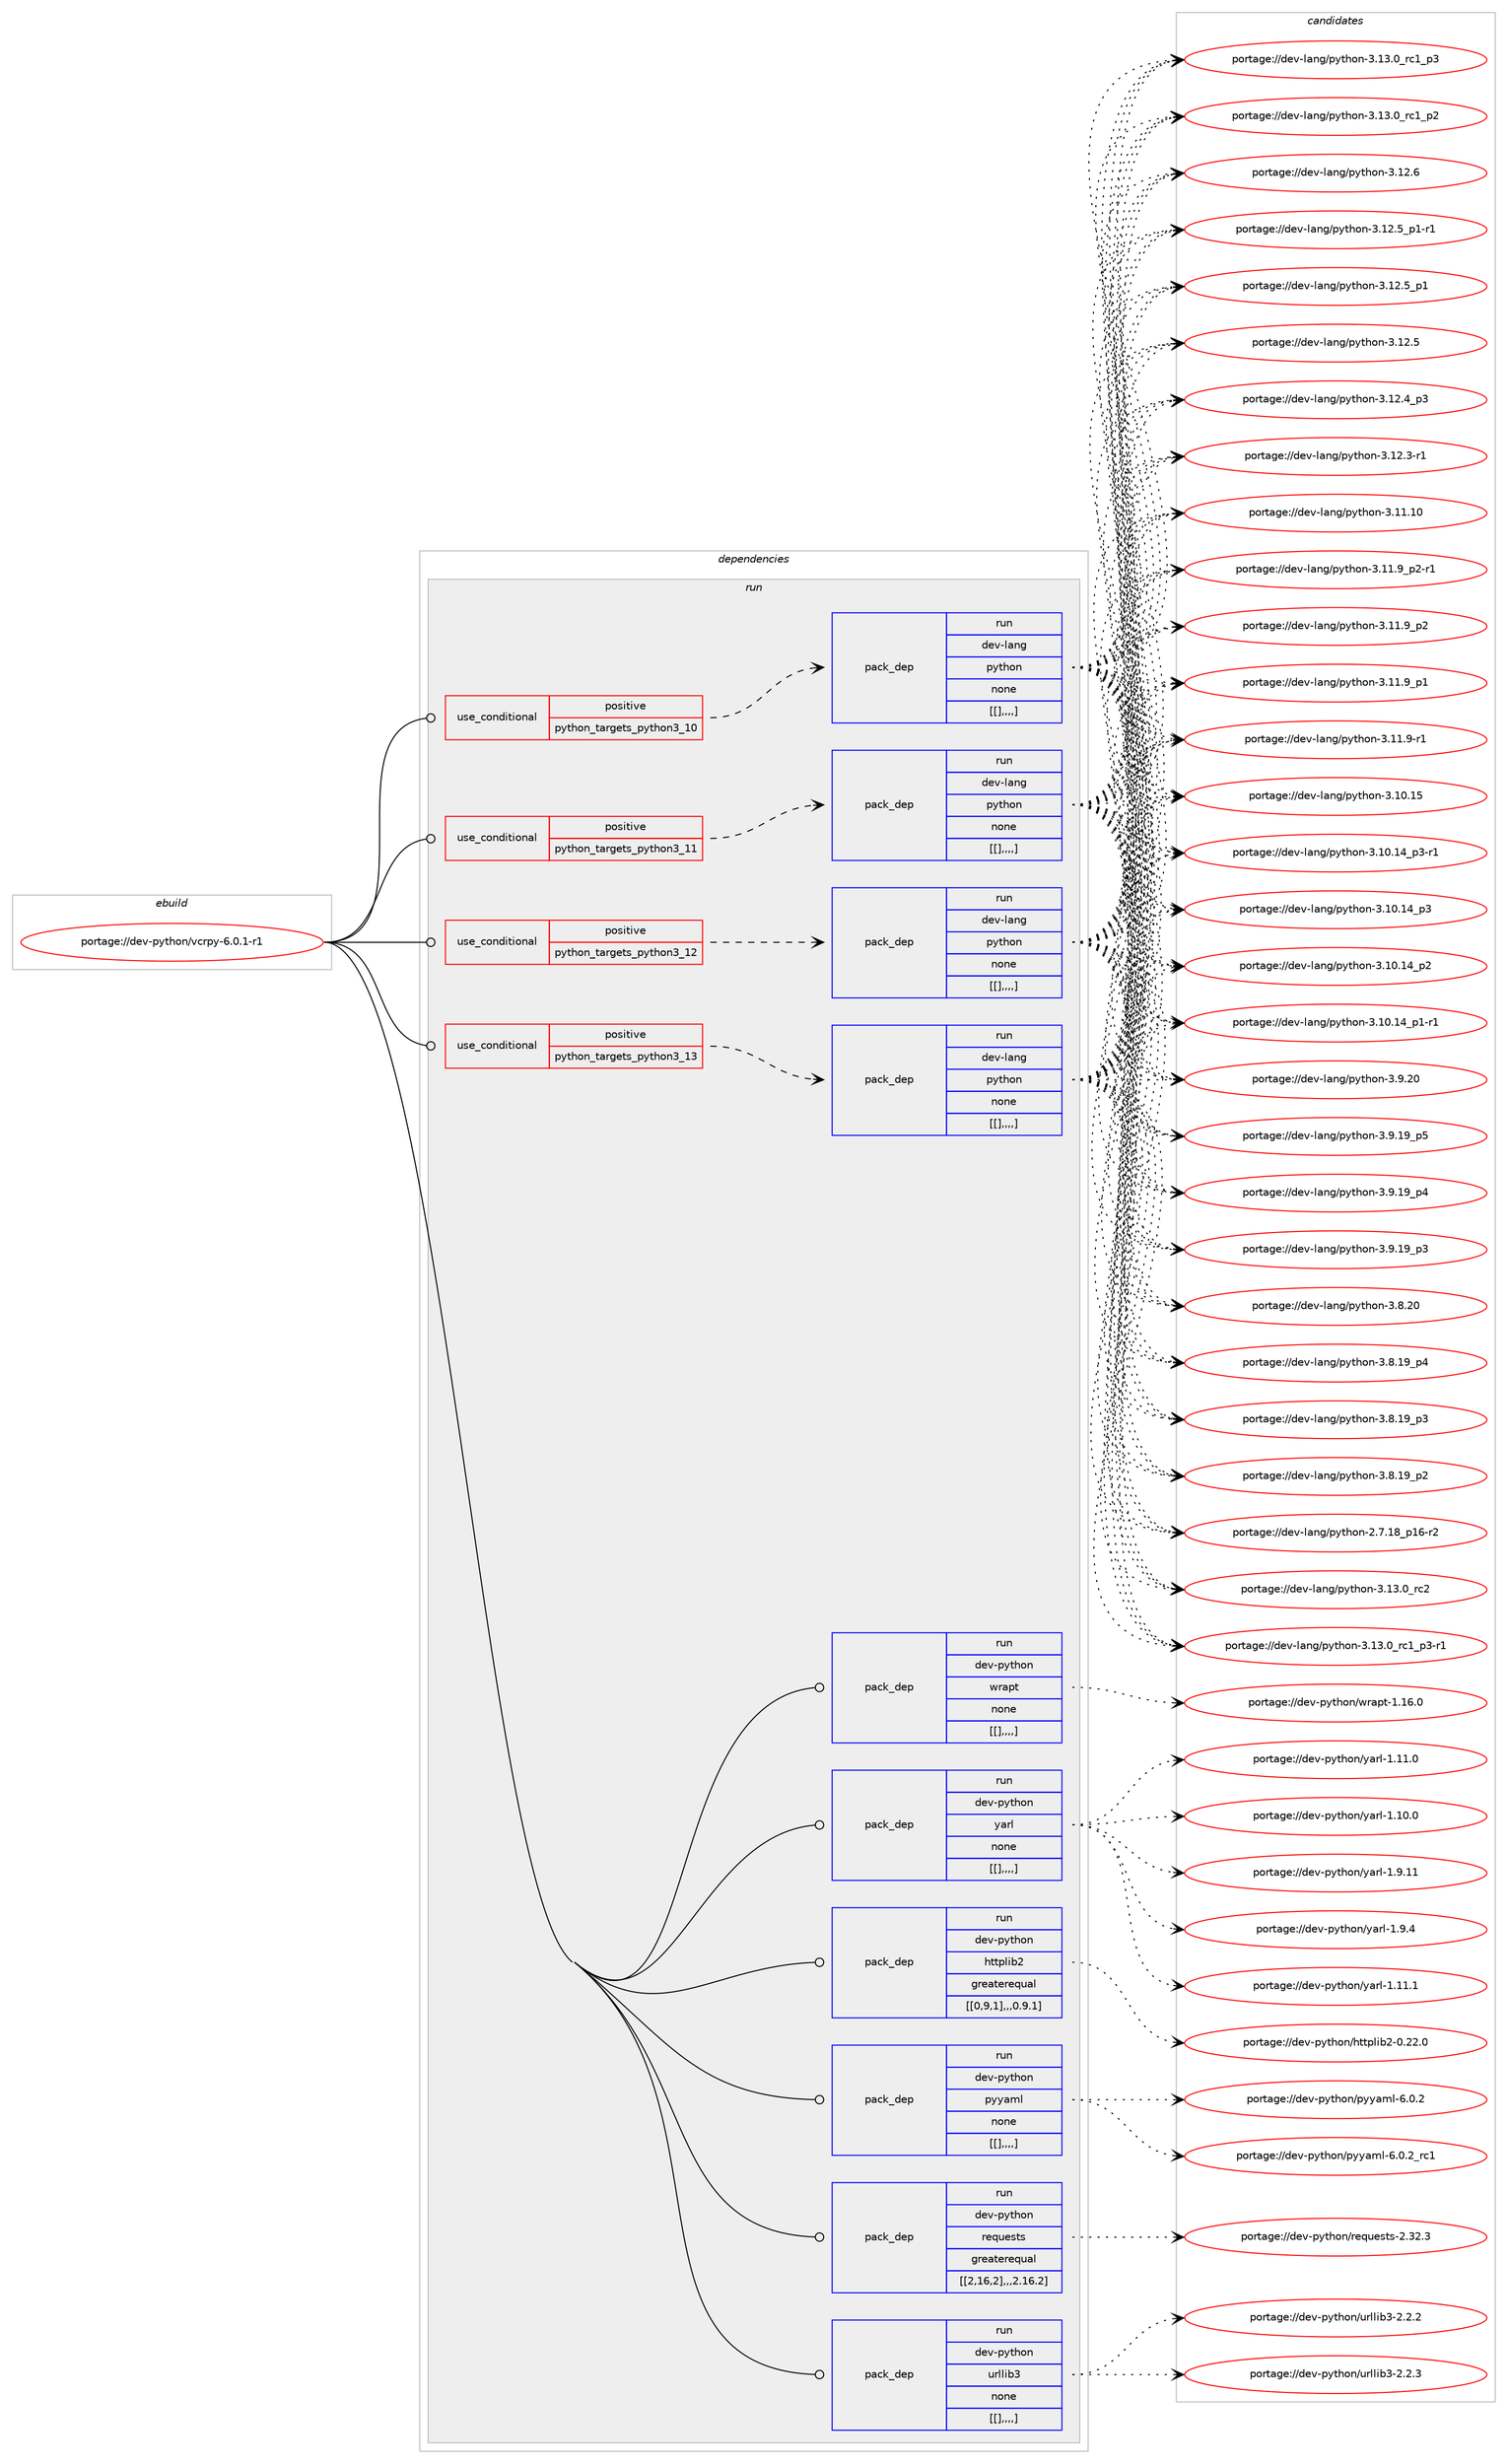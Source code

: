 digraph prolog {

# *************
# Graph options
# *************

newrank=true;
concentrate=true;
compound=true;
graph [rankdir=LR,fontname=Helvetica,fontsize=10,ranksep=1.5];#, ranksep=2.5, nodesep=0.2];
edge  [arrowhead=vee];
node  [fontname=Helvetica,fontsize=10];

# **********
# The ebuild
# **********

subgraph cluster_leftcol {
color=gray;
label=<<i>ebuild</i>>;
id [label="portage://dev-python/vcrpy-6.0.1-r1", color=red, width=4, href="../dev-python/vcrpy-6.0.1-r1.svg"];
}

# ****************
# The dependencies
# ****************

subgraph cluster_midcol {
color=gray;
label=<<i>dependencies</i>>;
subgraph cluster_compile {
fillcolor="#eeeeee";
style=filled;
label=<<i>compile</i>>;
}
subgraph cluster_compileandrun {
fillcolor="#eeeeee";
style=filled;
label=<<i>compile and run</i>>;
}
subgraph cluster_run {
fillcolor="#eeeeee";
style=filled;
label=<<i>run</i>>;
subgraph cond42051 {
dependency169200 [label=<<TABLE BORDER="0" CELLBORDER="1" CELLSPACING="0" CELLPADDING="4"><TR><TD ROWSPAN="3" CELLPADDING="10">use_conditional</TD></TR><TR><TD>positive</TD></TR><TR><TD>python_targets_python3_10</TD></TR></TABLE>>, shape=none, color=red];
subgraph pack125883 {
dependency169201 [label=<<TABLE BORDER="0" CELLBORDER="1" CELLSPACING="0" CELLPADDING="4" WIDTH="220"><TR><TD ROWSPAN="6" CELLPADDING="30">pack_dep</TD></TR><TR><TD WIDTH="110">run</TD></TR><TR><TD>dev-lang</TD></TR><TR><TD>python</TD></TR><TR><TD>none</TD></TR><TR><TD>[[],,,,]</TD></TR></TABLE>>, shape=none, color=blue];
}
dependency169200:e -> dependency169201:w [weight=20,style="dashed",arrowhead="vee"];
}
id:e -> dependency169200:w [weight=20,style="solid",arrowhead="odot"];
subgraph cond42052 {
dependency169202 [label=<<TABLE BORDER="0" CELLBORDER="1" CELLSPACING="0" CELLPADDING="4"><TR><TD ROWSPAN="3" CELLPADDING="10">use_conditional</TD></TR><TR><TD>positive</TD></TR><TR><TD>python_targets_python3_11</TD></TR></TABLE>>, shape=none, color=red];
subgraph pack125884 {
dependency169203 [label=<<TABLE BORDER="0" CELLBORDER="1" CELLSPACING="0" CELLPADDING="4" WIDTH="220"><TR><TD ROWSPAN="6" CELLPADDING="30">pack_dep</TD></TR><TR><TD WIDTH="110">run</TD></TR><TR><TD>dev-lang</TD></TR><TR><TD>python</TD></TR><TR><TD>none</TD></TR><TR><TD>[[],,,,]</TD></TR></TABLE>>, shape=none, color=blue];
}
dependency169202:e -> dependency169203:w [weight=20,style="dashed",arrowhead="vee"];
}
id:e -> dependency169202:w [weight=20,style="solid",arrowhead="odot"];
subgraph cond42053 {
dependency169204 [label=<<TABLE BORDER="0" CELLBORDER="1" CELLSPACING="0" CELLPADDING="4"><TR><TD ROWSPAN="3" CELLPADDING="10">use_conditional</TD></TR><TR><TD>positive</TD></TR><TR><TD>python_targets_python3_12</TD></TR></TABLE>>, shape=none, color=red];
subgraph pack125885 {
dependency169205 [label=<<TABLE BORDER="0" CELLBORDER="1" CELLSPACING="0" CELLPADDING="4" WIDTH="220"><TR><TD ROWSPAN="6" CELLPADDING="30">pack_dep</TD></TR><TR><TD WIDTH="110">run</TD></TR><TR><TD>dev-lang</TD></TR><TR><TD>python</TD></TR><TR><TD>none</TD></TR><TR><TD>[[],,,,]</TD></TR></TABLE>>, shape=none, color=blue];
}
dependency169204:e -> dependency169205:w [weight=20,style="dashed",arrowhead="vee"];
}
id:e -> dependency169204:w [weight=20,style="solid",arrowhead="odot"];
subgraph cond42054 {
dependency169206 [label=<<TABLE BORDER="0" CELLBORDER="1" CELLSPACING="0" CELLPADDING="4"><TR><TD ROWSPAN="3" CELLPADDING="10">use_conditional</TD></TR><TR><TD>positive</TD></TR><TR><TD>python_targets_python3_13</TD></TR></TABLE>>, shape=none, color=red];
subgraph pack125886 {
dependency169207 [label=<<TABLE BORDER="0" CELLBORDER="1" CELLSPACING="0" CELLPADDING="4" WIDTH="220"><TR><TD ROWSPAN="6" CELLPADDING="30">pack_dep</TD></TR><TR><TD WIDTH="110">run</TD></TR><TR><TD>dev-lang</TD></TR><TR><TD>python</TD></TR><TR><TD>none</TD></TR><TR><TD>[[],,,,]</TD></TR></TABLE>>, shape=none, color=blue];
}
dependency169206:e -> dependency169207:w [weight=20,style="dashed",arrowhead="vee"];
}
id:e -> dependency169206:w [weight=20,style="solid",arrowhead="odot"];
subgraph pack125887 {
dependency169208 [label=<<TABLE BORDER="0" CELLBORDER="1" CELLSPACING="0" CELLPADDING="4" WIDTH="220"><TR><TD ROWSPAN="6" CELLPADDING="30">pack_dep</TD></TR><TR><TD WIDTH="110">run</TD></TR><TR><TD>dev-python</TD></TR><TR><TD>httplib2</TD></TR><TR><TD>greaterequal</TD></TR><TR><TD>[[0,9,1],,,0.9.1]</TD></TR></TABLE>>, shape=none, color=blue];
}
id:e -> dependency169208:w [weight=20,style="solid",arrowhead="odot"];
subgraph pack125888 {
dependency169209 [label=<<TABLE BORDER="0" CELLBORDER="1" CELLSPACING="0" CELLPADDING="4" WIDTH="220"><TR><TD ROWSPAN="6" CELLPADDING="30">pack_dep</TD></TR><TR><TD WIDTH="110">run</TD></TR><TR><TD>dev-python</TD></TR><TR><TD>pyyaml</TD></TR><TR><TD>none</TD></TR><TR><TD>[[],,,,]</TD></TR></TABLE>>, shape=none, color=blue];
}
id:e -> dependency169209:w [weight=20,style="solid",arrowhead="odot"];
subgraph pack125889 {
dependency169210 [label=<<TABLE BORDER="0" CELLBORDER="1" CELLSPACING="0" CELLPADDING="4" WIDTH="220"><TR><TD ROWSPAN="6" CELLPADDING="30">pack_dep</TD></TR><TR><TD WIDTH="110">run</TD></TR><TR><TD>dev-python</TD></TR><TR><TD>requests</TD></TR><TR><TD>greaterequal</TD></TR><TR><TD>[[2,16,2],,,2.16.2]</TD></TR></TABLE>>, shape=none, color=blue];
}
id:e -> dependency169210:w [weight=20,style="solid",arrowhead="odot"];
subgraph pack125890 {
dependency169211 [label=<<TABLE BORDER="0" CELLBORDER="1" CELLSPACING="0" CELLPADDING="4" WIDTH="220"><TR><TD ROWSPAN="6" CELLPADDING="30">pack_dep</TD></TR><TR><TD WIDTH="110">run</TD></TR><TR><TD>dev-python</TD></TR><TR><TD>urllib3</TD></TR><TR><TD>none</TD></TR><TR><TD>[[],,,,]</TD></TR></TABLE>>, shape=none, color=blue];
}
id:e -> dependency169211:w [weight=20,style="solid",arrowhead="odot"];
subgraph pack125891 {
dependency169212 [label=<<TABLE BORDER="0" CELLBORDER="1" CELLSPACING="0" CELLPADDING="4" WIDTH="220"><TR><TD ROWSPAN="6" CELLPADDING="30">pack_dep</TD></TR><TR><TD WIDTH="110">run</TD></TR><TR><TD>dev-python</TD></TR><TR><TD>wrapt</TD></TR><TR><TD>none</TD></TR><TR><TD>[[],,,,]</TD></TR></TABLE>>, shape=none, color=blue];
}
id:e -> dependency169212:w [weight=20,style="solid",arrowhead="odot"];
subgraph pack125892 {
dependency169213 [label=<<TABLE BORDER="0" CELLBORDER="1" CELLSPACING="0" CELLPADDING="4" WIDTH="220"><TR><TD ROWSPAN="6" CELLPADDING="30">pack_dep</TD></TR><TR><TD WIDTH="110">run</TD></TR><TR><TD>dev-python</TD></TR><TR><TD>yarl</TD></TR><TR><TD>none</TD></TR><TR><TD>[[],,,,]</TD></TR></TABLE>>, shape=none, color=blue];
}
id:e -> dependency169213:w [weight=20,style="solid",arrowhead="odot"];
}
}

# **************
# The candidates
# **************

subgraph cluster_choices {
rank=same;
color=gray;
label=<<i>candidates</i>>;

subgraph choice125883 {
color=black;
nodesep=1;
choice10010111845108971101034711212111610411111045514649514648951149950 [label="portage://dev-lang/python-3.13.0_rc2", color=red, width=4,href="../dev-lang/python-3.13.0_rc2.svg"];
choice1001011184510897110103471121211161041111104551464951464895114994995112514511449 [label="portage://dev-lang/python-3.13.0_rc1_p3-r1", color=red, width=4,href="../dev-lang/python-3.13.0_rc1_p3-r1.svg"];
choice100101118451089711010347112121116104111110455146495146489511499499511251 [label="portage://dev-lang/python-3.13.0_rc1_p3", color=red, width=4,href="../dev-lang/python-3.13.0_rc1_p3.svg"];
choice100101118451089711010347112121116104111110455146495146489511499499511250 [label="portage://dev-lang/python-3.13.0_rc1_p2", color=red, width=4,href="../dev-lang/python-3.13.0_rc1_p2.svg"];
choice10010111845108971101034711212111610411111045514649504654 [label="portage://dev-lang/python-3.12.6", color=red, width=4,href="../dev-lang/python-3.12.6.svg"];
choice1001011184510897110103471121211161041111104551464950465395112494511449 [label="portage://dev-lang/python-3.12.5_p1-r1", color=red, width=4,href="../dev-lang/python-3.12.5_p1-r1.svg"];
choice100101118451089711010347112121116104111110455146495046539511249 [label="portage://dev-lang/python-3.12.5_p1", color=red, width=4,href="../dev-lang/python-3.12.5_p1.svg"];
choice10010111845108971101034711212111610411111045514649504653 [label="portage://dev-lang/python-3.12.5", color=red, width=4,href="../dev-lang/python-3.12.5.svg"];
choice100101118451089711010347112121116104111110455146495046529511251 [label="portage://dev-lang/python-3.12.4_p3", color=red, width=4,href="../dev-lang/python-3.12.4_p3.svg"];
choice100101118451089711010347112121116104111110455146495046514511449 [label="portage://dev-lang/python-3.12.3-r1", color=red, width=4,href="../dev-lang/python-3.12.3-r1.svg"];
choice1001011184510897110103471121211161041111104551464949464948 [label="portage://dev-lang/python-3.11.10", color=red, width=4,href="../dev-lang/python-3.11.10.svg"];
choice1001011184510897110103471121211161041111104551464949465795112504511449 [label="portage://dev-lang/python-3.11.9_p2-r1", color=red, width=4,href="../dev-lang/python-3.11.9_p2-r1.svg"];
choice100101118451089711010347112121116104111110455146494946579511250 [label="portage://dev-lang/python-3.11.9_p2", color=red, width=4,href="../dev-lang/python-3.11.9_p2.svg"];
choice100101118451089711010347112121116104111110455146494946579511249 [label="portage://dev-lang/python-3.11.9_p1", color=red, width=4,href="../dev-lang/python-3.11.9_p1.svg"];
choice100101118451089711010347112121116104111110455146494946574511449 [label="portage://dev-lang/python-3.11.9-r1", color=red, width=4,href="../dev-lang/python-3.11.9-r1.svg"];
choice1001011184510897110103471121211161041111104551464948464953 [label="portage://dev-lang/python-3.10.15", color=red, width=4,href="../dev-lang/python-3.10.15.svg"];
choice100101118451089711010347112121116104111110455146494846495295112514511449 [label="portage://dev-lang/python-3.10.14_p3-r1", color=red, width=4,href="../dev-lang/python-3.10.14_p3-r1.svg"];
choice10010111845108971101034711212111610411111045514649484649529511251 [label="portage://dev-lang/python-3.10.14_p3", color=red, width=4,href="../dev-lang/python-3.10.14_p3.svg"];
choice10010111845108971101034711212111610411111045514649484649529511250 [label="portage://dev-lang/python-3.10.14_p2", color=red, width=4,href="../dev-lang/python-3.10.14_p2.svg"];
choice100101118451089711010347112121116104111110455146494846495295112494511449 [label="portage://dev-lang/python-3.10.14_p1-r1", color=red, width=4,href="../dev-lang/python-3.10.14_p1-r1.svg"];
choice10010111845108971101034711212111610411111045514657465048 [label="portage://dev-lang/python-3.9.20", color=red, width=4,href="../dev-lang/python-3.9.20.svg"];
choice100101118451089711010347112121116104111110455146574649579511253 [label="portage://dev-lang/python-3.9.19_p5", color=red, width=4,href="../dev-lang/python-3.9.19_p5.svg"];
choice100101118451089711010347112121116104111110455146574649579511252 [label="portage://dev-lang/python-3.9.19_p4", color=red, width=4,href="../dev-lang/python-3.9.19_p4.svg"];
choice100101118451089711010347112121116104111110455146574649579511251 [label="portage://dev-lang/python-3.9.19_p3", color=red, width=4,href="../dev-lang/python-3.9.19_p3.svg"];
choice10010111845108971101034711212111610411111045514656465048 [label="portage://dev-lang/python-3.8.20", color=red, width=4,href="../dev-lang/python-3.8.20.svg"];
choice100101118451089711010347112121116104111110455146564649579511252 [label="portage://dev-lang/python-3.8.19_p4", color=red, width=4,href="../dev-lang/python-3.8.19_p4.svg"];
choice100101118451089711010347112121116104111110455146564649579511251 [label="portage://dev-lang/python-3.8.19_p3", color=red, width=4,href="../dev-lang/python-3.8.19_p3.svg"];
choice100101118451089711010347112121116104111110455146564649579511250 [label="portage://dev-lang/python-3.8.19_p2", color=red, width=4,href="../dev-lang/python-3.8.19_p2.svg"];
choice100101118451089711010347112121116104111110455046554649569511249544511450 [label="portage://dev-lang/python-2.7.18_p16-r2", color=red, width=4,href="../dev-lang/python-2.7.18_p16-r2.svg"];
dependency169201:e -> choice10010111845108971101034711212111610411111045514649514648951149950:w [style=dotted,weight="100"];
dependency169201:e -> choice1001011184510897110103471121211161041111104551464951464895114994995112514511449:w [style=dotted,weight="100"];
dependency169201:e -> choice100101118451089711010347112121116104111110455146495146489511499499511251:w [style=dotted,weight="100"];
dependency169201:e -> choice100101118451089711010347112121116104111110455146495146489511499499511250:w [style=dotted,weight="100"];
dependency169201:e -> choice10010111845108971101034711212111610411111045514649504654:w [style=dotted,weight="100"];
dependency169201:e -> choice1001011184510897110103471121211161041111104551464950465395112494511449:w [style=dotted,weight="100"];
dependency169201:e -> choice100101118451089711010347112121116104111110455146495046539511249:w [style=dotted,weight="100"];
dependency169201:e -> choice10010111845108971101034711212111610411111045514649504653:w [style=dotted,weight="100"];
dependency169201:e -> choice100101118451089711010347112121116104111110455146495046529511251:w [style=dotted,weight="100"];
dependency169201:e -> choice100101118451089711010347112121116104111110455146495046514511449:w [style=dotted,weight="100"];
dependency169201:e -> choice1001011184510897110103471121211161041111104551464949464948:w [style=dotted,weight="100"];
dependency169201:e -> choice1001011184510897110103471121211161041111104551464949465795112504511449:w [style=dotted,weight="100"];
dependency169201:e -> choice100101118451089711010347112121116104111110455146494946579511250:w [style=dotted,weight="100"];
dependency169201:e -> choice100101118451089711010347112121116104111110455146494946579511249:w [style=dotted,weight="100"];
dependency169201:e -> choice100101118451089711010347112121116104111110455146494946574511449:w [style=dotted,weight="100"];
dependency169201:e -> choice1001011184510897110103471121211161041111104551464948464953:w [style=dotted,weight="100"];
dependency169201:e -> choice100101118451089711010347112121116104111110455146494846495295112514511449:w [style=dotted,weight="100"];
dependency169201:e -> choice10010111845108971101034711212111610411111045514649484649529511251:w [style=dotted,weight="100"];
dependency169201:e -> choice10010111845108971101034711212111610411111045514649484649529511250:w [style=dotted,weight="100"];
dependency169201:e -> choice100101118451089711010347112121116104111110455146494846495295112494511449:w [style=dotted,weight="100"];
dependency169201:e -> choice10010111845108971101034711212111610411111045514657465048:w [style=dotted,weight="100"];
dependency169201:e -> choice100101118451089711010347112121116104111110455146574649579511253:w [style=dotted,weight="100"];
dependency169201:e -> choice100101118451089711010347112121116104111110455146574649579511252:w [style=dotted,weight="100"];
dependency169201:e -> choice100101118451089711010347112121116104111110455146574649579511251:w [style=dotted,weight="100"];
dependency169201:e -> choice10010111845108971101034711212111610411111045514656465048:w [style=dotted,weight="100"];
dependency169201:e -> choice100101118451089711010347112121116104111110455146564649579511252:w [style=dotted,weight="100"];
dependency169201:e -> choice100101118451089711010347112121116104111110455146564649579511251:w [style=dotted,weight="100"];
dependency169201:e -> choice100101118451089711010347112121116104111110455146564649579511250:w [style=dotted,weight="100"];
dependency169201:e -> choice100101118451089711010347112121116104111110455046554649569511249544511450:w [style=dotted,weight="100"];
}
subgraph choice125884 {
color=black;
nodesep=1;
choice10010111845108971101034711212111610411111045514649514648951149950 [label="portage://dev-lang/python-3.13.0_rc2", color=red, width=4,href="../dev-lang/python-3.13.0_rc2.svg"];
choice1001011184510897110103471121211161041111104551464951464895114994995112514511449 [label="portage://dev-lang/python-3.13.0_rc1_p3-r1", color=red, width=4,href="../dev-lang/python-3.13.0_rc1_p3-r1.svg"];
choice100101118451089711010347112121116104111110455146495146489511499499511251 [label="portage://dev-lang/python-3.13.0_rc1_p3", color=red, width=4,href="../dev-lang/python-3.13.0_rc1_p3.svg"];
choice100101118451089711010347112121116104111110455146495146489511499499511250 [label="portage://dev-lang/python-3.13.0_rc1_p2", color=red, width=4,href="../dev-lang/python-3.13.0_rc1_p2.svg"];
choice10010111845108971101034711212111610411111045514649504654 [label="portage://dev-lang/python-3.12.6", color=red, width=4,href="../dev-lang/python-3.12.6.svg"];
choice1001011184510897110103471121211161041111104551464950465395112494511449 [label="portage://dev-lang/python-3.12.5_p1-r1", color=red, width=4,href="../dev-lang/python-3.12.5_p1-r1.svg"];
choice100101118451089711010347112121116104111110455146495046539511249 [label="portage://dev-lang/python-3.12.5_p1", color=red, width=4,href="../dev-lang/python-3.12.5_p1.svg"];
choice10010111845108971101034711212111610411111045514649504653 [label="portage://dev-lang/python-3.12.5", color=red, width=4,href="../dev-lang/python-3.12.5.svg"];
choice100101118451089711010347112121116104111110455146495046529511251 [label="portage://dev-lang/python-3.12.4_p3", color=red, width=4,href="../dev-lang/python-3.12.4_p3.svg"];
choice100101118451089711010347112121116104111110455146495046514511449 [label="portage://dev-lang/python-3.12.3-r1", color=red, width=4,href="../dev-lang/python-3.12.3-r1.svg"];
choice1001011184510897110103471121211161041111104551464949464948 [label="portage://dev-lang/python-3.11.10", color=red, width=4,href="../dev-lang/python-3.11.10.svg"];
choice1001011184510897110103471121211161041111104551464949465795112504511449 [label="portage://dev-lang/python-3.11.9_p2-r1", color=red, width=4,href="../dev-lang/python-3.11.9_p2-r1.svg"];
choice100101118451089711010347112121116104111110455146494946579511250 [label="portage://dev-lang/python-3.11.9_p2", color=red, width=4,href="../dev-lang/python-3.11.9_p2.svg"];
choice100101118451089711010347112121116104111110455146494946579511249 [label="portage://dev-lang/python-3.11.9_p1", color=red, width=4,href="../dev-lang/python-3.11.9_p1.svg"];
choice100101118451089711010347112121116104111110455146494946574511449 [label="portage://dev-lang/python-3.11.9-r1", color=red, width=4,href="../dev-lang/python-3.11.9-r1.svg"];
choice1001011184510897110103471121211161041111104551464948464953 [label="portage://dev-lang/python-3.10.15", color=red, width=4,href="../dev-lang/python-3.10.15.svg"];
choice100101118451089711010347112121116104111110455146494846495295112514511449 [label="portage://dev-lang/python-3.10.14_p3-r1", color=red, width=4,href="../dev-lang/python-3.10.14_p3-r1.svg"];
choice10010111845108971101034711212111610411111045514649484649529511251 [label="portage://dev-lang/python-3.10.14_p3", color=red, width=4,href="../dev-lang/python-3.10.14_p3.svg"];
choice10010111845108971101034711212111610411111045514649484649529511250 [label="portage://dev-lang/python-3.10.14_p2", color=red, width=4,href="../dev-lang/python-3.10.14_p2.svg"];
choice100101118451089711010347112121116104111110455146494846495295112494511449 [label="portage://dev-lang/python-3.10.14_p1-r1", color=red, width=4,href="../dev-lang/python-3.10.14_p1-r1.svg"];
choice10010111845108971101034711212111610411111045514657465048 [label="portage://dev-lang/python-3.9.20", color=red, width=4,href="../dev-lang/python-3.9.20.svg"];
choice100101118451089711010347112121116104111110455146574649579511253 [label="portage://dev-lang/python-3.9.19_p5", color=red, width=4,href="../dev-lang/python-3.9.19_p5.svg"];
choice100101118451089711010347112121116104111110455146574649579511252 [label="portage://dev-lang/python-3.9.19_p4", color=red, width=4,href="../dev-lang/python-3.9.19_p4.svg"];
choice100101118451089711010347112121116104111110455146574649579511251 [label="portage://dev-lang/python-3.9.19_p3", color=red, width=4,href="../dev-lang/python-3.9.19_p3.svg"];
choice10010111845108971101034711212111610411111045514656465048 [label="portage://dev-lang/python-3.8.20", color=red, width=4,href="../dev-lang/python-3.8.20.svg"];
choice100101118451089711010347112121116104111110455146564649579511252 [label="portage://dev-lang/python-3.8.19_p4", color=red, width=4,href="../dev-lang/python-3.8.19_p4.svg"];
choice100101118451089711010347112121116104111110455146564649579511251 [label="portage://dev-lang/python-3.8.19_p3", color=red, width=4,href="../dev-lang/python-3.8.19_p3.svg"];
choice100101118451089711010347112121116104111110455146564649579511250 [label="portage://dev-lang/python-3.8.19_p2", color=red, width=4,href="../dev-lang/python-3.8.19_p2.svg"];
choice100101118451089711010347112121116104111110455046554649569511249544511450 [label="portage://dev-lang/python-2.7.18_p16-r2", color=red, width=4,href="../dev-lang/python-2.7.18_p16-r2.svg"];
dependency169203:e -> choice10010111845108971101034711212111610411111045514649514648951149950:w [style=dotted,weight="100"];
dependency169203:e -> choice1001011184510897110103471121211161041111104551464951464895114994995112514511449:w [style=dotted,weight="100"];
dependency169203:e -> choice100101118451089711010347112121116104111110455146495146489511499499511251:w [style=dotted,weight="100"];
dependency169203:e -> choice100101118451089711010347112121116104111110455146495146489511499499511250:w [style=dotted,weight="100"];
dependency169203:e -> choice10010111845108971101034711212111610411111045514649504654:w [style=dotted,weight="100"];
dependency169203:e -> choice1001011184510897110103471121211161041111104551464950465395112494511449:w [style=dotted,weight="100"];
dependency169203:e -> choice100101118451089711010347112121116104111110455146495046539511249:w [style=dotted,weight="100"];
dependency169203:e -> choice10010111845108971101034711212111610411111045514649504653:w [style=dotted,weight="100"];
dependency169203:e -> choice100101118451089711010347112121116104111110455146495046529511251:w [style=dotted,weight="100"];
dependency169203:e -> choice100101118451089711010347112121116104111110455146495046514511449:w [style=dotted,weight="100"];
dependency169203:e -> choice1001011184510897110103471121211161041111104551464949464948:w [style=dotted,weight="100"];
dependency169203:e -> choice1001011184510897110103471121211161041111104551464949465795112504511449:w [style=dotted,weight="100"];
dependency169203:e -> choice100101118451089711010347112121116104111110455146494946579511250:w [style=dotted,weight="100"];
dependency169203:e -> choice100101118451089711010347112121116104111110455146494946579511249:w [style=dotted,weight="100"];
dependency169203:e -> choice100101118451089711010347112121116104111110455146494946574511449:w [style=dotted,weight="100"];
dependency169203:e -> choice1001011184510897110103471121211161041111104551464948464953:w [style=dotted,weight="100"];
dependency169203:e -> choice100101118451089711010347112121116104111110455146494846495295112514511449:w [style=dotted,weight="100"];
dependency169203:e -> choice10010111845108971101034711212111610411111045514649484649529511251:w [style=dotted,weight="100"];
dependency169203:e -> choice10010111845108971101034711212111610411111045514649484649529511250:w [style=dotted,weight="100"];
dependency169203:e -> choice100101118451089711010347112121116104111110455146494846495295112494511449:w [style=dotted,weight="100"];
dependency169203:e -> choice10010111845108971101034711212111610411111045514657465048:w [style=dotted,weight="100"];
dependency169203:e -> choice100101118451089711010347112121116104111110455146574649579511253:w [style=dotted,weight="100"];
dependency169203:e -> choice100101118451089711010347112121116104111110455146574649579511252:w [style=dotted,weight="100"];
dependency169203:e -> choice100101118451089711010347112121116104111110455146574649579511251:w [style=dotted,weight="100"];
dependency169203:e -> choice10010111845108971101034711212111610411111045514656465048:w [style=dotted,weight="100"];
dependency169203:e -> choice100101118451089711010347112121116104111110455146564649579511252:w [style=dotted,weight="100"];
dependency169203:e -> choice100101118451089711010347112121116104111110455146564649579511251:w [style=dotted,weight="100"];
dependency169203:e -> choice100101118451089711010347112121116104111110455146564649579511250:w [style=dotted,weight="100"];
dependency169203:e -> choice100101118451089711010347112121116104111110455046554649569511249544511450:w [style=dotted,weight="100"];
}
subgraph choice125885 {
color=black;
nodesep=1;
choice10010111845108971101034711212111610411111045514649514648951149950 [label="portage://dev-lang/python-3.13.0_rc2", color=red, width=4,href="../dev-lang/python-3.13.0_rc2.svg"];
choice1001011184510897110103471121211161041111104551464951464895114994995112514511449 [label="portage://dev-lang/python-3.13.0_rc1_p3-r1", color=red, width=4,href="../dev-lang/python-3.13.0_rc1_p3-r1.svg"];
choice100101118451089711010347112121116104111110455146495146489511499499511251 [label="portage://dev-lang/python-3.13.0_rc1_p3", color=red, width=4,href="../dev-lang/python-3.13.0_rc1_p3.svg"];
choice100101118451089711010347112121116104111110455146495146489511499499511250 [label="portage://dev-lang/python-3.13.0_rc1_p2", color=red, width=4,href="../dev-lang/python-3.13.0_rc1_p2.svg"];
choice10010111845108971101034711212111610411111045514649504654 [label="portage://dev-lang/python-3.12.6", color=red, width=4,href="../dev-lang/python-3.12.6.svg"];
choice1001011184510897110103471121211161041111104551464950465395112494511449 [label="portage://dev-lang/python-3.12.5_p1-r1", color=red, width=4,href="../dev-lang/python-3.12.5_p1-r1.svg"];
choice100101118451089711010347112121116104111110455146495046539511249 [label="portage://dev-lang/python-3.12.5_p1", color=red, width=4,href="../dev-lang/python-3.12.5_p1.svg"];
choice10010111845108971101034711212111610411111045514649504653 [label="portage://dev-lang/python-3.12.5", color=red, width=4,href="../dev-lang/python-3.12.5.svg"];
choice100101118451089711010347112121116104111110455146495046529511251 [label="portage://dev-lang/python-3.12.4_p3", color=red, width=4,href="../dev-lang/python-3.12.4_p3.svg"];
choice100101118451089711010347112121116104111110455146495046514511449 [label="portage://dev-lang/python-3.12.3-r1", color=red, width=4,href="../dev-lang/python-3.12.3-r1.svg"];
choice1001011184510897110103471121211161041111104551464949464948 [label="portage://dev-lang/python-3.11.10", color=red, width=4,href="../dev-lang/python-3.11.10.svg"];
choice1001011184510897110103471121211161041111104551464949465795112504511449 [label="portage://dev-lang/python-3.11.9_p2-r1", color=red, width=4,href="../dev-lang/python-3.11.9_p2-r1.svg"];
choice100101118451089711010347112121116104111110455146494946579511250 [label="portage://dev-lang/python-3.11.9_p2", color=red, width=4,href="../dev-lang/python-3.11.9_p2.svg"];
choice100101118451089711010347112121116104111110455146494946579511249 [label="portage://dev-lang/python-3.11.9_p1", color=red, width=4,href="../dev-lang/python-3.11.9_p1.svg"];
choice100101118451089711010347112121116104111110455146494946574511449 [label="portage://dev-lang/python-3.11.9-r1", color=red, width=4,href="../dev-lang/python-3.11.9-r1.svg"];
choice1001011184510897110103471121211161041111104551464948464953 [label="portage://dev-lang/python-3.10.15", color=red, width=4,href="../dev-lang/python-3.10.15.svg"];
choice100101118451089711010347112121116104111110455146494846495295112514511449 [label="portage://dev-lang/python-3.10.14_p3-r1", color=red, width=4,href="../dev-lang/python-3.10.14_p3-r1.svg"];
choice10010111845108971101034711212111610411111045514649484649529511251 [label="portage://dev-lang/python-3.10.14_p3", color=red, width=4,href="../dev-lang/python-3.10.14_p3.svg"];
choice10010111845108971101034711212111610411111045514649484649529511250 [label="portage://dev-lang/python-3.10.14_p2", color=red, width=4,href="../dev-lang/python-3.10.14_p2.svg"];
choice100101118451089711010347112121116104111110455146494846495295112494511449 [label="portage://dev-lang/python-3.10.14_p1-r1", color=red, width=4,href="../dev-lang/python-3.10.14_p1-r1.svg"];
choice10010111845108971101034711212111610411111045514657465048 [label="portage://dev-lang/python-3.9.20", color=red, width=4,href="../dev-lang/python-3.9.20.svg"];
choice100101118451089711010347112121116104111110455146574649579511253 [label="portage://dev-lang/python-3.9.19_p5", color=red, width=4,href="../dev-lang/python-3.9.19_p5.svg"];
choice100101118451089711010347112121116104111110455146574649579511252 [label="portage://dev-lang/python-3.9.19_p4", color=red, width=4,href="../dev-lang/python-3.9.19_p4.svg"];
choice100101118451089711010347112121116104111110455146574649579511251 [label="portage://dev-lang/python-3.9.19_p3", color=red, width=4,href="../dev-lang/python-3.9.19_p3.svg"];
choice10010111845108971101034711212111610411111045514656465048 [label="portage://dev-lang/python-3.8.20", color=red, width=4,href="../dev-lang/python-3.8.20.svg"];
choice100101118451089711010347112121116104111110455146564649579511252 [label="portage://dev-lang/python-3.8.19_p4", color=red, width=4,href="../dev-lang/python-3.8.19_p4.svg"];
choice100101118451089711010347112121116104111110455146564649579511251 [label="portage://dev-lang/python-3.8.19_p3", color=red, width=4,href="../dev-lang/python-3.8.19_p3.svg"];
choice100101118451089711010347112121116104111110455146564649579511250 [label="portage://dev-lang/python-3.8.19_p2", color=red, width=4,href="../dev-lang/python-3.8.19_p2.svg"];
choice100101118451089711010347112121116104111110455046554649569511249544511450 [label="portage://dev-lang/python-2.7.18_p16-r2", color=red, width=4,href="../dev-lang/python-2.7.18_p16-r2.svg"];
dependency169205:e -> choice10010111845108971101034711212111610411111045514649514648951149950:w [style=dotted,weight="100"];
dependency169205:e -> choice1001011184510897110103471121211161041111104551464951464895114994995112514511449:w [style=dotted,weight="100"];
dependency169205:e -> choice100101118451089711010347112121116104111110455146495146489511499499511251:w [style=dotted,weight="100"];
dependency169205:e -> choice100101118451089711010347112121116104111110455146495146489511499499511250:w [style=dotted,weight="100"];
dependency169205:e -> choice10010111845108971101034711212111610411111045514649504654:w [style=dotted,weight="100"];
dependency169205:e -> choice1001011184510897110103471121211161041111104551464950465395112494511449:w [style=dotted,weight="100"];
dependency169205:e -> choice100101118451089711010347112121116104111110455146495046539511249:w [style=dotted,weight="100"];
dependency169205:e -> choice10010111845108971101034711212111610411111045514649504653:w [style=dotted,weight="100"];
dependency169205:e -> choice100101118451089711010347112121116104111110455146495046529511251:w [style=dotted,weight="100"];
dependency169205:e -> choice100101118451089711010347112121116104111110455146495046514511449:w [style=dotted,weight="100"];
dependency169205:e -> choice1001011184510897110103471121211161041111104551464949464948:w [style=dotted,weight="100"];
dependency169205:e -> choice1001011184510897110103471121211161041111104551464949465795112504511449:w [style=dotted,weight="100"];
dependency169205:e -> choice100101118451089711010347112121116104111110455146494946579511250:w [style=dotted,weight="100"];
dependency169205:e -> choice100101118451089711010347112121116104111110455146494946579511249:w [style=dotted,weight="100"];
dependency169205:e -> choice100101118451089711010347112121116104111110455146494946574511449:w [style=dotted,weight="100"];
dependency169205:e -> choice1001011184510897110103471121211161041111104551464948464953:w [style=dotted,weight="100"];
dependency169205:e -> choice100101118451089711010347112121116104111110455146494846495295112514511449:w [style=dotted,weight="100"];
dependency169205:e -> choice10010111845108971101034711212111610411111045514649484649529511251:w [style=dotted,weight="100"];
dependency169205:e -> choice10010111845108971101034711212111610411111045514649484649529511250:w [style=dotted,weight="100"];
dependency169205:e -> choice100101118451089711010347112121116104111110455146494846495295112494511449:w [style=dotted,weight="100"];
dependency169205:e -> choice10010111845108971101034711212111610411111045514657465048:w [style=dotted,weight="100"];
dependency169205:e -> choice100101118451089711010347112121116104111110455146574649579511253:w [style=dotted,weight="100"];
dependency169205:e -> choice100101118451089711010347112121116104111110455146574649579511252:w [style=dotted,weight="100"];
dependency169205:e -> choice100101118451089711010347112121116104111110455146574649579511251:w [style=dotted,weight="100"];
dependency169205:e -> choice10010111845108971101034711212111610411111045514656465048:w [style=dotted,weight="100"];
dependency169205:e -> choice100101118451089711010347112121116104111110455146564649579511252:w [style=dotted,weight="100"];
dependency169205:e -> choice100101118451089711010347112121116104111110455146564649579511251:w [style=dotted,weight="100"];
dependency169205:e -> choice100101118451089711010347112121116104111110455146564649579511250:w [style=dotted,weight="100"];
dependency169205:e -> choice100101118451089711010347112121116104111110455046554649569511249544511450:w [style=dotted,weight="100"];
}
subgraph choice125886 {
color=black;
nodesep=1;
choice10010111845108971101034711212111610411111045514649514648951149950 [label="portage://dev-lang/python-3.13.0_rc2", color=red, width=4,href="../dev-lang/python-3.13.0_rc2.svg"];
choice1001011184510897110103471121211161041111104551464951464895114994995112514511449 [label="portage://dev-lang/python-3.13.0_rc1_p3-r1", color=red, width=4,href="../dev-lang/python-3.13.0_rc1_p3-r1.svg"];
choice100101118451089711010347112121116104111110455146495146489511499499511251 [label="portage://dev-lang/python-3.13.0_rc1_p3", color=red, width=4,href="../dev-lang/python-3.13.0_rc1_p3.svg"];
choice100101118451089711010347112121116104111110455146495146489511499499511250 [label="portage://dev-lang/python-3.13.0_rc1_p2", color=red, width=4,href="../dev-lang/python-3.13.0_rc1_p2.svg"];
choice10010111845108971101034711212111610411111045514649504654 [label="portage://dev-lang/python-3.12.6", color=red, width=4,href="../dev-lang/python-3.12.6.svg"];
choice1001011184510897110103471121211161041111104551464950465395112494511449 [label="portage://dev-lang/python-3.12.5_p1-r1", color=red, width=4,href="../dev-lang/python-3.12.5_p1-r1.svg"];
choice100101118451089711010347112121116104111110455146495046539511249 [label="portage://dev-lang/python-3.12.5_p1", color=red, width=4,href="../dev-lang/python-3.12.5_p1.svg"];
choice10010111845108971101034711212111610411111045514649504653 [label="portage://dev-lang/python-3.12.5", color=red, width=4,href="../dev-lang/python-3.12.5.svg"];
choice100101118451089711010347112121116104111110455146495046529511251 [label="portage://dev-lang/python-3.12.4_p3", color=red, width=4,href="../dev-lang/python-3.12.4_p3.svg"];
choice100101118451089711010347112121116104111110455146495046514511449 [label="portage://dev-lang/python-3.12.3-r1", color=red, width=4,href="../dev-lang/python-3.12.3-r1.svg"];
choice1001011184510897110103471121211161041111104551464949464948 [label="portage://dev-lang/python-3.11.10", color=red, width=4,href="../dev-lang/python-3.11.10.svg"];
choice1001011184510897110103471121211161041111104551464949465795112504511449 [label="portage://dev-lang/python-3.11.9_p2-r1", color=red, width=4,href="../dev-lang/python-3.11.9_p2-r1.svg"];
choice100101118451089711010347112121116104111110455146494946579511250 [label="portage://dev-lang/python-3.11.9_p2", color=red, width=4,href="../dev-lang/python-3.11.9_p2.svg"];
choice100101118451089711010347112121116104111110455146494946579511249 [label="portage://dev-lang/python-3.11.9_p1", color=red, width=4,href="../dev-lang/python-3.11.9_p1.svg"];
choice100101118451089711010347112121116104111110455146494946574511449 [label="portage://dev-lang/python-3.11.9-r1", color=red, width=4,href="../dev-lang/python-3.11.9-r1.svg"];
choice1001011184510897110103471121211161041111104551464948464953 [label="portage://dev-lang/python-3.10.15", color=red, width=4,href="../dev-lang/python-3.10.15.svg"];
choice100101118451089711010347112121116104111110455146494846495295112514511449 [label="portage://dev-lang/python-3.10.14_p3-r1", color=red, width=4,href="../dev-lang/python-3.10.14_p3-r1.svg"];
choice10010111845108971101034711212111610411111045514649484649529511251 [label="portage://dev-lang/python-3.10.14_p3", color=red, width=4,href="../dev-lang/python-3.10.14_p3.svg"];
choice10010111845108971101034711212111610411111045514649484649529511250 [label="portage://dev-lang/python-3.10.14_p2", color=red, width=4,href="../dev-lang/python-3.10.14_p2.svg"];
choice100101118451089711010347112121116104111110455146494846495295112494511449 [label="portage://dev-lang/python-3.10.14_p1-r1", color=red, width=4,href="../dev-lang/python-3.10.14_p1-r1.svg"];
choice10010111845108971101034711212111610411111045514657465048 [label="portage://dev-lang/python-3.9.20", color=red, width=4,href="../dev-lang/python-3.9.20.svg"];
choice100101118451089711010347112121116104111110455146574649579511253 [label="portage://dev-lang/python-3.9.19_p5", color=red, width=4,href="../dev-lang/python-3.9.19_p5.svg"];
choice100101118451089711010347112121116104111110455146574649579511252 [label="portage://dev-lang/python-3.9.19_p4", color=red, width=4,href="../dev-lang/python-3.9.19_p4.svg"];
choice100101118451089711010347112121116104111110455146574649579511251 [label="portage://dev-lang/python-3.9.19_p3", color=red, width=4,href="../dev-lang/python-3.9.19_p3.svg"];
choice10010111845108971101034711212111610411111045514656465048 [label="portage://dev-lang/python-3.8.20", color=red, width=4,href="../dev-lang/python-3.8.20.svg"];
choice100101118451089711010347112121116104111110455146564649579511252 [label="portage://dev-lang/python-3.8.19_p4", color=red, width=4,href="../dev-lang/python-3.8.19_p4.svg"];
choice100101118451089711010347112121116104111110455146564649579511251 [label="portage://dev-lang/python-3.8.19_p3", color=red, width=4,href="../dev-lang/python-3.8.19_p3.svg"];
choice100101118451089711010347112121116104111110455146564649579511250 [label="portage://dev-lang/python-3.8.19_p2", color=red, width=4,href="../dev-lang/python-3.8.19_p2.svg"];
choice100101118451089711010347112121116104111110455046554649569511249544511450 [label="portage://dev-lang/python-2.7.18_p16-r2", color=red, width=4,href="../dev-lang/python-2.7.18_p16-r2.svg"];
dependency169207:e -> choice10010111845108971101034711212111610411111045514649514648951149950:w [style=dotted,weight="100"];
dependency169207:e -> choice1001011184510897110103471121211161041111104551464951464895114994995112514511449:w [style=dotted,weight="100"];
dependency169207:e -> choice100101118451089711010347112121116104111110455146495146489511499499511251:w [style=dotted,weight="100"];
dependency169207:e -> choice100101118451089711010347112121116104111110455146495146489511499499511250:w [style=dotted,weight="100"];
dependency169207:e -> choice10010111845108971101034711212111610411111045514649504654:w [style=dotted,weight="100"];
dependency169207:e -> choice1001011184510897110103471121211161041111104551464950465395112494511449:w [style=dotted,weight="100"];
dependency169207:e -> choice100101118451089711010347112121116104111110455146495046539511249:w [style=dotted,weight="100"];
dependency169207:e -> choice10010111845108971101034711212111610411111045514649504653:w [style=dotted,weight="100"];
dependency169207:e -> choice100101118451089711010347112121116104111110455146495046529511251:w [style=dotted,weight="100"];
dependency169207:e -> choice100101118451089711010347112121116104111110455146495046514511449:w [style=dotted,weight="100"];
dependency169207:e -> choice1001011184510897110103471121211161041111104551464949464948:w [style=dotted,weight="100"];
dependency169207:e -> choice1001011184510897110103471121211161041111104551464949465795112504511449:w [style=dotted,weight="100"];
dependency169207:e -> choice100101118451089711010347112121116104111110455146494946579511250:w [style=dotted,weight="100"];
dependency169207:e -> choice100101118451089711010347112121116104111110455146494946579511249:w [style=dotted,weight="100"];
dependency169207:e -> choice100101118451089711010347112121116104111110455146494946574511449:w [style=dotted,weight="100"];
dependency169207:e -> choice1001011184510897110103471121211161041111104551464948464953:w [style=dotted,weight="100"];
dependency169207:e -> choice100101118451089711010347112121116104111110455146494846495295112514511449:w [style=dotted,weight="100"];
dependency169207:e -> choice10010111845108971101034711212111610411111045514649484649529511251:w [style=dotted,weight="100"];
dependency169207:e -> choice10010111845108971101034711212111610411111045514649484649529511250:w [style=dotted,weight="100"];
dependency169207:e -> choice100101118451089711010347112121116104111110455146494846495295112494511449:w [style=dotted,weight="100"];
dependency169207:e -> choice10010111845108971101034711212111610411111045514657465048:w [style=dotted,weight="100"];
dependency169207:e -> choice100101118451089711010347112121116104111110455146574649579511253:w [style=dotted,weight="100"];
dependency169207:e -> choice100101118451089711010347112121116104111110455146574649579511252:w [style=dotted,weight="100"];
dependency169207:e -> choice100101118451089711010347112121116104111110455146574649579511251:w [style=dotted,weight="100"];
dependency169207:e -> choice10010111845108971101034711212111610411111045514656465048:w [style=dotted,weight="100"];
dependency169207:e -> choice100101118451089711010347112121116104111110455146564649579511252:w [style=dotted,weight="100"];
dependency169207:e -> choice100101118451089711010347112121116104111110455146564649579511251:w [style=dotted,weight="100"];
dependency169207:e -> choice100101118451089711010347112121116104111110455146564649579511250:w [style=dotted,weight="100"];
dependency169207:e -> choice100101118451089711010347112121116104111110455046554649569511249544511450:w [style=dotted,weight="100"];
}
subgraph choice125887 {
color=black;
nodesep=1;
choice1001011184511212111610411111047104116116112108105985045484650504648 [label="portage://dev-python/httplib2-0.22.0", color=red, width=4,href="../dev-python/httplib2-0.22.0.svg"];
dependency169208:e -> choice1001011184511212111610411111047104116116112108105985045484650504648:w [style=dotted,weight="100"];
}
subgraph choice125888 {
color=black;
nodesep=1;
choice100101118451121211161041111104711212112197109108455446484650951149949 [label="portage://dev-python/pyyaml-6.0.2_rc1", color=red, width=4,href="../dev-python/pyyaml-6.0.2_rc1.svg"];
choice100101118451121211161041111104711212112197109108455446484650 [label="portage://dev-python/pyyaml-6.0.2", color=red, width=4,href="../dev-python/pyyaml-6.0.2.svg"];
dependency169209:e -> choice100101118451121211161041111104711212112197109108455446484650951149949:w [style=dotted,weight="100"];
dependency169209:e -> choice100101118451121211161041111104711212112197109108455446484650:w [style=dotted,weight="100"];
}
subgraph choice125889 {
color=black;
nodesep=1;
choice100101118451121211161041111104711410111311710111511611545504651504651 [label="portage://dev-python/requests-2.32.3", color=red, width=4,href="../dev-python/requests-2.32.3.svg"];
dependency169210:e -> choice100101118451121211161041111104711410111311710111511611545504651504651:w [style=dotted,weight="100"];
}
subgraph choice125890 {
color=black;
nodesep=1;
choice10010111845112121116104111110471171141081081059851455046504651 [label="portage://dev-python/urllib3-2.2.3", color=red, width=4,href="../dev-python/urllib3-2.2.3.svg"];
choice10010111845112121116104111110471171141081081059851455046504650 [label="portage://dev-python/urllib3-2.2.2", color=red, width=4,href="../dev-python/urllib3-2.2.2.svg"];
dependency169211:e -> choice10010111845112121116104111110471171141081081059851455046504651:w [style=dotted,weight="100"];
dependency169211:e -> choice10010111845112121116104111110471171141081081059851455046504650:w [style=dotted,weight="100"];
}
subgraph choice125891 {
color=black;
nodesep=1;
choice10010111845112121116104111110471191149711211645494649544648 [label="portage://dev-python/wrapt-1.16.0", color=red, width=4,href="../dev-python/wrapt-1.16.0.svg"];
dependency169212:e -> choice10010111845112121116104111110471191149711211645494649544648:w [style=dotted,weight="100"];
}
subgraph choice125892 {
color=black;
nodesep=1;
choice10010111845112121116104111110471219711410845494649494649 [label="portage://dev-python/yarl-1.11.1", color=red, width=4,href="../dev-python/yarl-1.11.1.svg"];
choice10010111845112121116104111110471219711410845494649494648 [label="portage://dev-python/yarl-1.11.0", color=red, width=4,href="../dev-python/yarl-1.11.0.svg"];
choice10010111845112121116104111110471219711410845494649484648 [label="portage://dev-python/yarl-1.10.0", color=red, width=4,href="../dev-python/yarl-1.10.0.svg"];
choice10010111845112121116104111110471219711410845494657464949 [label="portage://dev-python/yarl-1.9.11", color=red, width=4,href="../dev-python/yarl-1.9.11.svg"];
choice100101118451121211161041111104712197114108454946574652 [label="portage://dev-python/yarl-1.9.4", color=red, width=4,href="../dev-python/yarl-1.9.4.svg"];
dependency169213:e -> choice10010111845112121116104111110471219711410845494649494649:w [style=dotted,weight="100"];
dependency169213:e -> choice10010111845112121116104111110471219711410845494649494648:w [style=dotted,weight="100"];
dependency169213:e -> choice10010111845112121116104111110471219711410845494649484648:w [style=dotted,weight="100"];
dependency169213:e -> choice10010111845112121116104111110471219711410845494657464949:w [style=dotted,weight="100"];
dependency169213:e -> choice100101118451121211161041111104712197114108454946574652:w [style=dotted,weight="100"];
}
}

}
